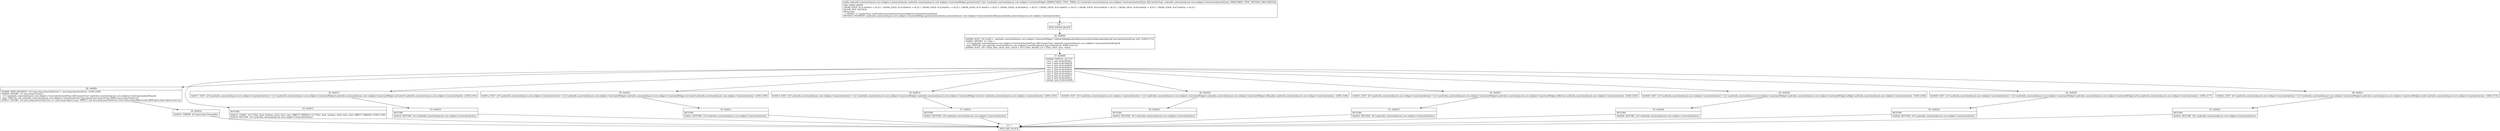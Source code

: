 digraph "CFG forandroidx.constraintlayout.core.widgets.ConstraintWidget.getAnchor(Landroidx\/constraintlayout\/core\/widgets\/ConstraintAnchor$Type;)Landroidx\/constraintlayout\/core\/widgets\/ConstraintAnchor;" {
Node_24 [shape=record,label="{24\:\ ?|MTH_ENTER_BLOCK\l}"];
Node_26 [shape=record,label="{26\:\ 0x0000|0x0000: SGET  (r0 I:int[]) =  androidx.constraintlayout.core.widgets.ConstraintWidget.1.$SwitchMap$androidx$constraintlayout$core$widgets$ConstraintAnchor$Type int[]  (LINE:2172)\l0x0002: INVOKE  (r1 I:int) = \l  (r3 I:androidx.constraintlayout.core.widgets.ConstraintAnchor$Type A[D('anchorType' androidx.constraintlayout.core.widgets.ConstraintAnchor$Type)])\l type: VIRTUAL call: androidx.constraintlayout.core.widgets.ConstraintAnchor.Type.ordinal():int A[MD:():int (c)]\l0x0006: AGET  (r0 I:??[int, float, short, byte, char]) = (r0 I:??[int, float][]), (r1 I:??[int, short, byte, char]) \l}"];
Node_27 [shape=record,label="{27\:\ 0x0008|0x0008: SWITCH  (r0 I:??)\l case 1: goto B:46:0x002c\l case 2: goto B:44:0x0029\l case 3: goto B:42:0x0026\l case 4: goto B:40:0x0023\l case 5: goto B:38:0x0020\l case 6: goto B:36:0x001d\l case 7: goto B:34:0x001a\l case 8: goto B:32:0x0017\l case 9: goto B:30:0x0015\l default: goto B:28:0x000b \l}"];
Node_28 [shape=record,label="{28\:\ 0x000b|0x000b: NEW_INSTANCE  (r0 I:java.lang.AssertionError) =  java.lang.AssertionError  (LINE:2200)\l0x000d: INVOKE  (r1 I:java.lang.String) = \l  (r3 I:androidx.constraintlayout.core.widgets.ConstraintAnchor$Type A[D('anchorType' androidx.constraintlayout.core.widgets.ConstraintAnchor$Type)])\l type: VIRTUAL call: androidx.constraintlayout.core.widgets.ConstraintAnchor.Type.name():java.lang.String A[MD:():java.lang.String (c)]\l0x0011: INVOKE  (r0 I:java.lang.AssertionError), (r1 I:java.lang.Object) type: DIRECT call: java.lang.AssertionError.\<init\>(java.lang.Object):void A[MD:(java.lang.Object):void (c)]\l}"];
Node_29 [shape=record,label="{29\:\ 0x0014|0x0014: THROW  (r0 I:java.lang.Throwable) \l}"];
Node_25 [shape=record,label="{25\:\ ?|MTH_EXIT_BLOCK\l}"];
Node_30 [shape=record,label="{30\:\ 0x0015|RETURN\l|0x0015: CONST  (r0 I:??[int, float, boolean, short, byte, char, OBJECT, ARRAY]) = (0 ??[int, float, boolean, short, byte, char, OBJECT, ARRAY])  (LINE:2198)\l0x0016: RETURN  (r0 I:androidx.constraintlayout.core.widgets.ConstraintAnchor) \l}"];
Node_32 [shape=record,label="{32\:\ 0x0017|0x0017: IGET  (r0 I:androidx.constraintlayout.core.widgets.ConstraintAnchor) = (r2 I:androidx.constraintlayout.core.widgets.ConstraintWidget) androidx.constraintlayout.core.widgets.ConstraintWidget.mCenterY androidx.constraintlayout.core.widgets.ConstraintAnchor  (LINE:2192)\l}"];
Node_33 [shape=record,label="{33\:\ 0x0019|RETURN\l|0x0019: RETURN  (r0 I:androidx.constraintlayout.core.widgets.ConstraintAnchor) \l}"];
Node_34 [shape=record,label="{34\:\ 0x001a|0x001a: IGET  (r0 I:androidx.constraintlayout.core.widgets.ConstraintAnchor) = (r2 I:androidx.constraintlayout.core.widgets.ConstraintWidget) androidx.constraintlayout.core.widgets.ConstraintWidget.mCenterX androidx.constraintlayout.core.widgets.ConstraintAnchor  (LINE:2189)\l}"];
Node_35 [shape=record,label="{35\:\ 0x001c|RETURN\l|0x001c: RETURN  (r0 I:androidx.constraintlayout.core.widgets.ConstraintAnchor) \l}"];
Node_36 [shape=record,label="{36\:\ 0x001d|0x001d: IGET  (r0 I:androidx.constraintlayout.core.widgets.ConstraintAnchor) = (r2 I:androidx.constraintlayout.core.widgets.ConstraintWidget) androidx.constraintlayout.core.widgets.ConstraintWidget.mCenter androidx.constraintlayout.core.widgets.ConstraintAnchor  (LINE:2195)\l}"];
Node_37 [shape=record,label="{37\:\ 0x001f|RETURN\l|0x001f: RETURN  (r0 I:androidx.constraintlayout.core.widgets.ConstraintAnchor) \l}"];
Node_38 [shape=record,label="{38\:\ 0x0020|0x0020: IGET  (r0 I:androidx.constraintlayout.core.widgets.ConstraintAnchor) = (r2 I:androidx.constraintlayout.core.widgets.ConstraintWidget) androidx.constraintlayout.core.widgets.ConstraintWidget.mBaseline androidx.constraintlayout.core.widgets.ConstraintAnchor  (LINE:2186)\l}"];
Node_39 [shape=record,label="{39\:\ 0x0022|RETURN\l|0x0022: RETURN  (r0 I:androidx.constraintlayout.core.widgets.ConstraintAnchor) \l}"];
Node_40 [shape=record,label="{40\:\ 0x0023|0x0023: IGET  (r0 I:androidx.constraintlayout.core.widgets.ConstraintAnchor) = (r2 I:androidx.constraintlayout.core.widgets.ConstraintWidget) androidx.constraintlayout.core.widgets.ConstraintWidget.mBottom androidx.constraintlayout.core.widgets.ConstraintAnchor  (LINE:2183)\l}"];
Node_41 [shape=record,label="{41\:\ 0x0025|RETURN\l|0x0025: RETURN  (r0 I:androidx.constraintlayout.core.widgets.ConstraintAnchor) \l}"];
Node_42 [shape=record,label="{42\:\ 0x0026|0x0026: IGET  (r0 I:androidx.constraintlayout.core.widgets.ConstraintAnchor) = (r2 I:androidx.constraintlayout.core.widgets.ConstraintWidget) androidx.constraintlayout.core.widgets.ConstraintWidget.mRight androidx.constraintlayout.core.widgets.ConstraintAnchor  (LINE:2180)\l}"];
Node_43 [shape=record,label="{43\:\ 0x0028|RETURN\l|0x0028: RETURN  (r0 I:androidx.constraintlayout.core.widgets.ConstraintAnchor) \l}"];
Node_44 [shape=record,label="{44\:\ 0x0029|0x0029: IGET  (r0 I:androidx.constraintlayout.core.widgets.ConstraintAnchor) = (r2 I:androidx.constraintlayout.core.widgets.ConstraintWidget) androidx.constraintlayout.core.widgets.ConstraintWidget.mTop androidx.constraintlayout.core.widgets.ConstraintAnchor  (LINE:2177)\l}"];
Node_45 [shape=record,label="{45\:\ 0x002b|RETURN\l|0x002b: RETURN  (r0 I:androidx.constraintlayout.core.widgets.ConstraintAnchor) \l}"];
Node_46 [shape=record,label="{46\:\ 0x002c|0x002c: IGET  (r0 I:androidx.constraintlayout.core.widgets.ConstraintAnchor) = (r2 I:androidx.constraintlayout.core.widgets.ConstraintWidget) androidx.constraintlayout.core.widgets.ConstraintWidget.mLeft androidx.constraintlayout.core.widgets.ConstraintAnchor  (LINE:2174)\l}"];
Node_47 [shape=record,label="{47\:\ 0x002e|RETURN\l|0x002e: RETURN  (r0 I:androidx.constraintlayout.core.widgets.ConstraintAnchor) \l}"];
MethodNode[shape=record,label="{public androidx.constraintlayout.core.widgets.ConstraintAnchor androidx.constraintlayout.core.widgets.ConstraintWidget.getAnchor((r2 'this' I:androidx.constraintlayout.core.widgets.ConstraintWidget A[IMMUTABLE_TYPE, THIS]), (r3 I:androidx.constraintlayout.core.widgets.ConstraintAnchor$Type A[D('anchorType' androidx.constraintlayout.core.widgets.ConstraintAnchor$Type), IMMUTABLE_TYPE, METHOD_ARGUMENT]))  | USE_LINES_HINTS\lCROSS_EDGE: B:31:0x0016 \-\> B:25:?, CROSS_EDGE: B:33:0x0019 \-\> B:25:?, CROSS_EDGE: B:35:0x001c \-\> B:25:?, CROSS_EDGE: B:37:0x001f \-\> B:25:?, CROSS_EDGE: B:39:0x0022 \-\> B:25:?, CROSS_EDGE: B:41:0x0025 \-\> B:25:?, CROSS_EDGE: B:43:0x0028 \-\> B:25:?, CROSS_EDGE: B:45:0x002b \-\> B:25:?, CROSS_EDGE: B:47:0x002e \-\> B:25:?\lINLINE_NOT_NEEDED\lDebug Info:\l  \-1 \-0x0045: r3 'anchorType' Landroidx\/constraintlayout\/core\/widgets\/ConstraintAnchor$Type;\lMETHOD_OVERRIDE: [androidx.constraintlayout.core.widgets.ConstraintWidget.getAnchor(androidx.constraintlayout.core.widgets.ConstraintAnchor$Type):androidx.constraintlayout.core.widgets.ConstraintAnchor]\l}"];
MethodNode -> Node_24;Node_24 -> Node_26;
Node_26 -> Node_27;
Node_27 -> Node_28;
Node_27 -> Node_30;
Node_27 -> Node_32;
Node_27 -> Node_34;
Node_27 -> Node_36;
Node_27 -> Node_38;
Node_27 -> Node_40;
Node_27 -> Node_42;
Node_27 -> Node_44;
Node_27 -> Node_46;
Node_28 -> Node_29;
Node_29 -> Node_25;
Node_30 -> Node_25;
Node_32 -> Node_33;
Node_33 -> Node_25;
Node_34 -> Node_35;
Node_35 -> Node_25;
Node_36 -> Node_37;
Node_37 -> Node_25;
Node_38 -> Node_39;
Node_39 -> Node_25;
Node_40 -> Node_41;
Node_41 -> Node_25;
Node_42 -> Node_43;
Node_43 -> Node_25;
Node_44 -> Node_45;
Node_45 -> Node_25;
Node_46 -> Node_47;
Node_47 -> Node_25;
}

